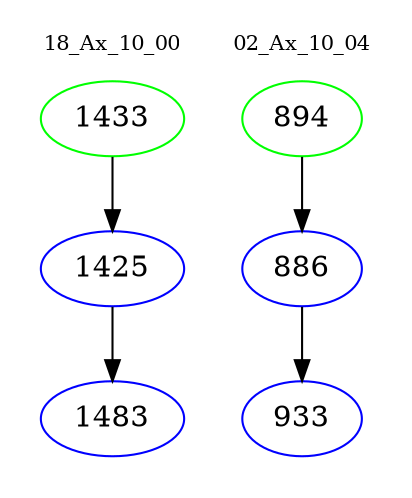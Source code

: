 digraph{
subgraph cluster_0 {
color = white
label = "18_Ax_10_00";
fontsize=10;
T0_1433 [label="1433", color="green"]
T0_1433 -> T0_1425 [color="black"]
T0_1425 [label="1425", color="blue"]
T0_1425 -> T0_1483 [color="black"]
T0_1483 [label="1483", color="blue"]
}
subgraph cluster_1 {
color = white
label = "02_Ax_10_04";
fontsize=10;
T1_894 [label="894", color="green"]
T1_894 -> T1_886 [color="black"]
T1_886 [label="886", color="blue"]
T1_886 -> T1_933 [color="black"]
T1_933 [label="933", color="blue"]
}
}
